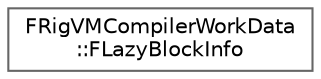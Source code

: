 digraph "Graphical Class Hierarchy"
{
 // INTERACTIVE_SVG=YES
 // LATEX_PDF_SIZE
  bgcolor="transparent";
  edge [fontname=Helvetica,fontsize=10,labelfontname=Helvetica,labelfontsize=10];
  node [fontname=Helvetica,fontsize=10,shape=box,height=0.2,width=0.4];
  rankdir="LR";
  Node0 [id="Node000000",label="FRigVMCompilerWorkData\l::FLazyBlockInfo",height=0.2,width=0.4,color="grey40", fillcolor="white", style="filled",URL="$d4/d63/structFRigVMCompilerWorkData_1_1FLazyBlockInfo.html",tooltip=" "];
}
